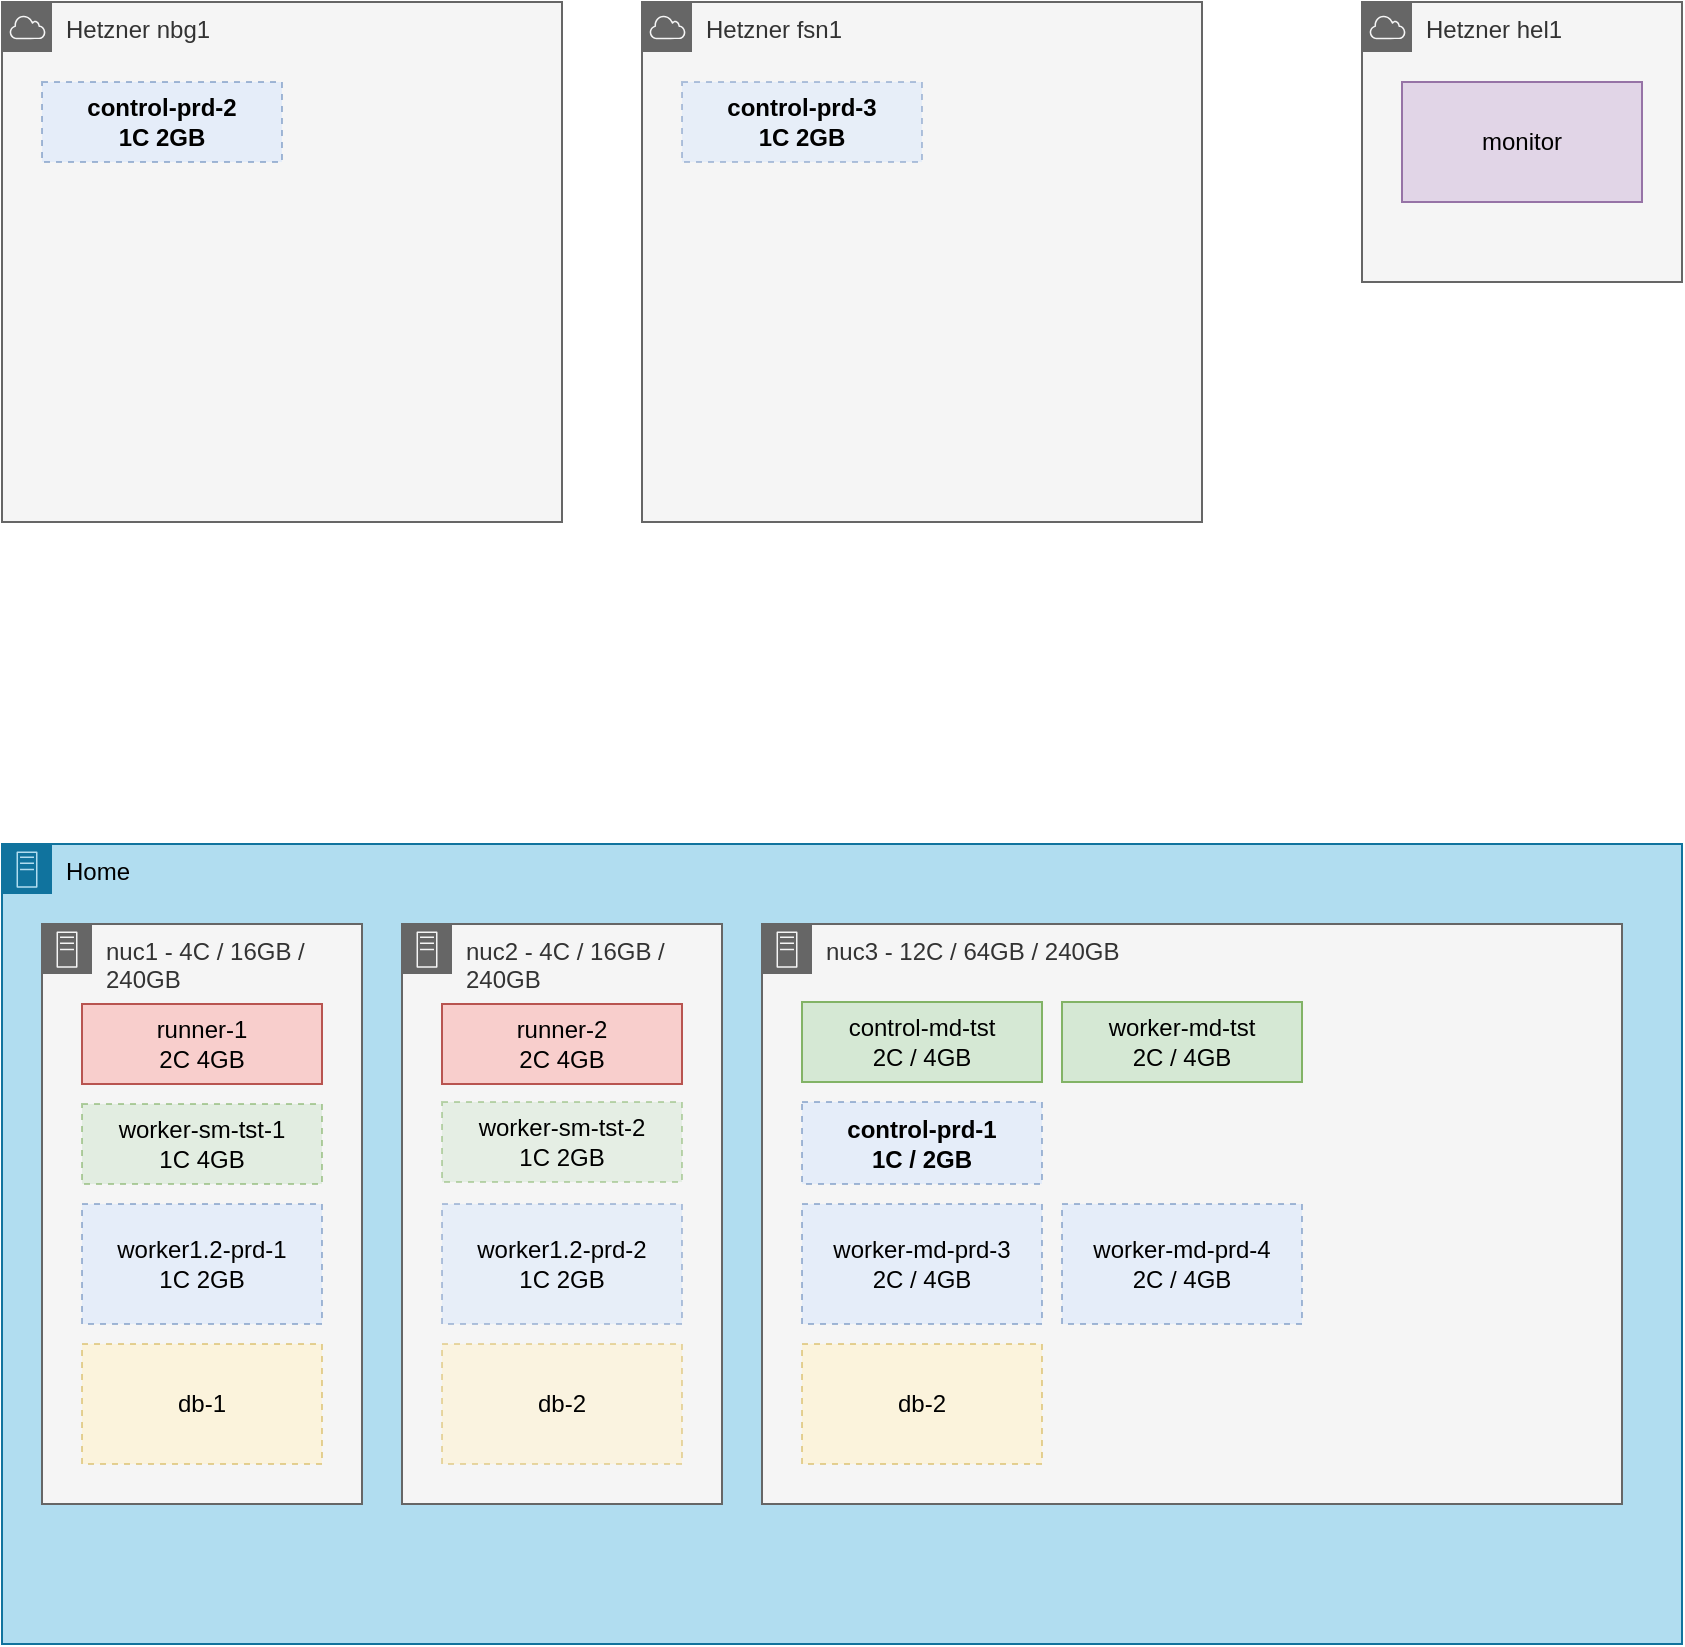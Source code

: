 <mxfile version="21.6.8" type="device">
  <diagram name="Machines" id="aeC86v-qmZ_kQHXDmNWI">
    <mxGraphModel dx="1728" dy="1395" grid="1" gridSize="10" guides="1" tooltips="1" connect="1" arrows="1" fold="1" page="0" pageScale="1" pageWidth="850" pageHeight="1100" math="0" shadow="0">
      <root>
        <mxCell id="0" />
        <mxCell id="1" parent="0" />
        <mxCell id="go5KvQTuqCnuExYSZ_wF-9" value="Home" style="sketch=0;outlineConnect=0;html=1;whiteSpace=wrap;fontSize=12;fontStyle=0;shape=mxgraph.aws4.group;grIcon=mxgraph.aws4.group_on_premise;verticalAlign=top;align=left;spacingLeft=30;dashed=0;container=1;recursiveResize=0;collapsible=0;fillStyle=auto;fillColor=#b1ddf0;strokeColor=#10739e;" parent="1" vertex="1">
          <mxGeometry y="321" width="840" height="400" as="geometry" />
        </mxCell>
        <mxCell id="go5KvQTuqCnuExYSZ_wF-11" value="nuc2 - 4C / 16GB / 240GB" style="points=[[0,0],[0.25,0],[0.5,0],[0.75,0],[1,0],[1,0.25],[1,0.5],[1,0.75],[1,1],[0.75,1],[0.5,1],[0.25,1],[0,1],[0,0.75],[0,0.5],[0,0.25]];outlineConnect=0;html=1;whiteSpace=wrap;fontSize=12;fontStyle=0;container=1;pointerEvents=0;collapsible=0;recursiveResize=0;shape=mxgraph.aws4.group;grIcon=mxgraph.aws4.group_on_premise;verticalAlign=top;align=left;spacingLeft=30;dashed=0;fillColor=#f5f5f5;fontColor=#333333;strokeColor=#666666;" parent="go5KvQTuqCnuExYSZ_wF-9" vertex="1">
          <mxGeometry x="200" y="40" width="160" height="290" as="geometry" />
        </mxCell>
        <mxCell id="05O7YxDWI-AsjeTJ3Xa6-5" value="db-2" style="rounded=0;whiteSpace=wrap;html=1;fillColor=#fff2cc;strokeColor=#d6b656;dashed=1;opacity=50;" parent="go5KvQTuqCnuExYSZ_wF-11" vertex="1">
          <mxGeometry x="20" y="210" width="120" height="60" as="geometry" />
        </mxCell>
        <mxCell id="05O7YxDWI-AsjeTJ3Xa6-3" value="&lt;div&gt;runner-2&lt;/div&gt;&lt;div&gt;2C 4GB&lt;br&gt;&lt;/div&gt;" style="rounded=0;whiteSpace=wrap;html=1;fillColor=#f8cecc;strokeColor=#b85450;" parent="go5KvQTuqCnuExYSZ_wF-11" vertex="1">
          <mxGeometry x="20" y="40" width="120" height="40" as="geometry" />
        </mxCell>
        <mxCell id="go5KvQTuqCnuExYSZ_wF-17" value="&lt;div&gt;worker-sm-tst-2&lt;/div&gt;1C 2GB" style="rounded=0;whiteSpace=wrap;html=1;fillColor=#d5e8d4;strokeColor=#82b366;dashed=1;opacity=50;" parent="go5KvQTuqCnuExYSZ_wF-11" vertex="1">
          <mxGeometry x="20" y="89" width="120" height="40" as="geometry" />
        </mxCell>
        <mxCell id="go5KvQTuqCnuExYSZ_wF-18" value="&lt;div&gt;worker1.2-prd-2&lt;/div&gt;&lt;div&gt;1C 2GB&lt;br&gt;&lt;/div&gt;" style="rounded=0;whiteSpace=wrap;html=1;fillColor=#dae8fc;strokeColor=#6c8ebf;dashed=1;opacity=50;" parent="go5KvQTuqCnuExYSZ_wF-11" vertex="1">
          <mxGeometry x="20" y="140" width="120" height="60" as="geometry" />
        </mxCell>
        <mxCell id="go5KvQTuqCnuExYSZ_wF-10" value="nuc1 - 4C / 16GB / 240GB" style="points=[[0,0],[0.25,0],[0.5,0],[0.75,0],[1,0],[1,0.25],[1,0.5],[1,0.75],[1,1],[0.75,1],[0.5,1],[0.25,1],[0,1],[0,0.75],[0,0.5],[0,0.25]];outlineConnect=0;html=1;whiteSpace=wrap;fontSize=12;fontStyle=0;container=1;pointerEvents=0;collapsible=0;recursiveResize=0;shape=mxgraph.aws4.group;grIcon=mxgraph.aws4.group_on_premise;strokeColor=#666666;fillColor=#f5f5f5;verticalAlign=top;align=left;spacingLeft=30;fontColor=#333333;dashed=0;" parent="go5KvQTuqCnuExYSZ_wF-9" vertex="1">
          <mxGeometry x="20" y="40" width="160" height="290" as="geometry" />
        </mxCell>
        <mxCell id="go5KvQTuqCnuExYSZ_wF-14" value="&lt;div&gt;runner-1&lt;/div&gt;&lt;div&gt;2C 4GB&lt;br&gt;&lt;/div&gt;" style="rounded=0;whiteSpace=wrap;html=1;fillColor=#f8cecc;strokeColor=#b85450;" parent="go5KvQTuqCnuExYSZ_wF-10" vertex="1">
          <mxGeometry x="20" y="40" width="120" height="40" as="geometry" />
        </mxCell>
        <mxCell id="go5KvQTuqCnuExYSZ_wF-13" value="&lt;div&gt;worker-sm-tst-1&lt;/div&gt;1C 4GB" style="rounded=0;whiteSpace=wrap;html=1;fillColor=#d5e8d4;strokeColor=#82b366;dashed=1;opacity=60;" parent="go5KvQTuqCnuExYSZ_wF-9" vertex="1">
          <mxGeometry x="40" y="130" width="120" height="40" as="geometry" />
        </mxCell>
        <mxCell id="go5KvQTuqCnuExYSZ_wF-15" value="&lt;div&gt;worker1.2-prd-1&lt;/div&gt;&lt;div&gt;1C 2GB&lt;br&gt;&lt;/div&gt;" style="rounded=0;whiteSpace=wrap;html=1;fillColor=#dae8fc;strokeColor=#6c8ebf;dashed=1;opacity=60;" parent="go5KvQTuqCnuExYSZ_wF-9" vertex="1">
          <mxGeometry x="40" y="180" width="120" height="60" as="geometry" />
        </mxCell>
        <mxCell id="05O7YxDWI-AsjeTJ3Xa6-4" value="db-1" style="rounded=0;whiteSpace=wrap;html=1;fillColor=#fff2cc;strokeColor=#d6b656;dashed=1;opacity=60;" parent="go5KvQTuqCnuExYSZ_wF-9" vertex="1">
          <mxGeometry x="40" y="250" width="120" height="60" as="geometry" />
        </mxCell>
        <mxCell id="05O7YxDWI-AsjeTJ3Xa6-11" value="nuc3 - 12C / 64GB / 240GB" style="points=[[0,0],[0.25,0],[0.5,0],[0.75,0],[1,0],[1,0.25],[1,0.5],[1,0.75],[1,1],[0.75,1],[0.5,1],[0.25,1],[0,1],[0,0.75],[0,0.5],[0,0.25]];outlineConnect=0;html=1;whiteSpace=wrap;fontSize=12;fontStyle=0;container=1;pointerEvents=0;collapsible=0;recursiveResize=0;shape=mxgraph.aws4.group;grIcon=mxgraph.aws4.group_on_premise;verticalAlign=top;align=left;spacingLeft=30;dashed=0;fillColor=#f5f5f5;fontColor=#333333;strokeColor=#666666;" parent="go5KvQTuqCnuExYSZ_wF-9" vertex="1">
          <mxGeometry x="380" y="40" width="430" height="290" as="geometry" />
        </mxCell>
        <mxCell id="05O7YxDWI-AsjeTJ3Xa6-12" value="db-2" style="rounded=0;whiteSpace=wrap;html=1;fillColor=#fff2cc;strokeColor=#d6b656;dashed=1;opacity=60;" parent="05O7YxDWI-AsjeTJ3Xa6-11" vertex="1">
          <mxGeometry x="20" y="210" width="120" height="60" as="geometry" />
        </mxCell>
        <mxCell id="05O7YxDWI-AsjeTJ3Xa6-15" value="&lt;div&gt;worker-md-prd-3&lt;/div&gt;&lt;div&gt;2C / 4GB&lt;br&gt;&lt;/div&gt;" style="rounded=0;whiteSpace=wrap;html=1;fillColor=#dae8fc;strokeColor=#6c8ebf;dashed=1;opacity=60;" parent="05O7YxDWI-AsjeTJ3Xa6-11" vertex="1">
          <mxGeometry x="20" y="140" width="120" height="60" as="geometry" />
        </mxCell>
        <mxCell id="05O7YxDWI-AsjeTJ3Xa6-25" value="control-prd-1&lt;br&gt;1C / 2GB" style="rounded=0;whiteSpace=wrap;html=1;fillColor=#dae8fc;strokeColor=#6c8ebf;fontStyle=1;dashed=1;opacity=60;" parent="05O7YxDWI-AsjeTJ3Xa6-11" vertex="1">
          <mxGeometry x="20" y="89" width="120" height="41" as="geometry" />
        </mxCell>
        <mxCell id="05O7YxDWI-AsjeTJ3Xa6-14" value="&lt;div&gt;worker-md-tst&lt;/div&gt;2C / 4GB" style="rounded=0;whiteSpace=wrap;html=1;fillColor=#d5e8d4;strokeColor=#82b366;" parent="go5KvQTuqCnuExYSZ_wF-9" vertex="1">
          <mxGeometry x="530" y="79" width="120" height="40" as="geometry" />
        </mxCell>
        <mxCell id="05O7YxDWI-AsjeTJ3Xa6-17" value="&lt;div&gt;control-md-tst&lt;/div&gt;2C / 4GB" style="rounded=0;whiteSpace=wrap;html=1;fillColor=#d5e8d4;strokeColor=#82b366;" parent="go5KvQTuqCnuExYSZ_wF-9" vertex="1">
          <mxGeometry x="400" y="79" width="120" height="40" as="geometry" />
        </mxCell>
        <mxCell id="05O7YxDWI-AsjeTJ3Xa6-19" value="&lt;div&gt;worker-md-prd-4&lt;/div&gt;&lt;div&gt;2C / 4GB&lt;br&gt;&lt;/div&gt;" style="rounded=0;whiteSpace=wrap;html=1;fillColor=#dae8fc;strokeColor=#6c8ebf;dashed=1;opacity=60;" parent="go5KvQTuqCnuExYSZ_wF-9" vertex="1">
          <mxGeometry x="530" y="180" width="120" height="60" as="geometry" />
        </mxCell>
        <mxCell id="05O7YxDWI-AsjeTJ3Xa6-6" value="Hetzner nbg1" style="points=[[0,0],[0.25,0],[0.5,0],[0.75,0],[1,0],[1,0.25],[1,0.5],[1,0.75],[1,1],[0.75,1],[0.5,1],[0.25,1],[0,1],[0,0.75],[0,0.5],[0,0.25]];outlineConnect=0;html=1;whiteSpace=wrap;fontSize=12;fontStyle=0;container=1;pointerEvents=0;collapsible=0;recursiveResize=0;shape=mxgraph.aws4.group;grIcon=mxgraph.aws4.group_aws_cloud;verticalAlign=top;align=left;spacingLeft=30;dashed=0;fillColor=#f5f5f5;strokeColor=#666666;fontColor=#333333;" parent="1" vertex="1">
          <mxGeometry y="-100" width="280" height="260" as="geometry" />
        </mxCell>
        <mxCell id="05O7YxDWI-AsjeTJ3Xa6-24" value="control-prd-2&lt;br&gt;1C 2GB" style="rounded=0;whiteSpace=wrap;html=1;fillColor=#dae8fc;strokeColor=#6c8ebf;fontStyle=1;dashed=1;opacity=60;" parent="05O7YxDWI-AsjeTJ3Xa6-6" vertex="1">
          <mxGeometry x="20" y="40" width="120" height="40" as="geometry" />
        </mxCell>
        <mxCell id="05O7YxDWI-AsjeTJ3Xa6-7" value="Hetzner hel1" style="points=[[0,0],[0.25,0],[0.5,0],[0.75,0],[1,0],[1,0.25],[1,0.5],[1,0.75],[1,1],[0.75,1],[0.5,1],[0.25,1],[0,1],[0,0.75],[0,0.5],[0,0.25]];outlineConnect=0;html=1;whiteSpace=wrap;fontSize=12;fontStyle=0;container=1;pointerEvents=0;collapsible=0;recursiveResize=0;shape=mxgraph.aws4.group;grIcon=mxgraph.aws4.group_aws_cloud;verticalAlign=top;align=left;spacingLeft=30;dashed=0;fillColor=#f5f5f5;fontColor=#333333;strokeColor=#666666;" parent="1" vertex="1">
          <mxGeometry x="680" y="-100" width="160" height="140" as="geometry" />
        </mxCell>
        <mxCell id="05O7YxDWI-AsjeTJ3Xa6-20" value="monitor" style="rounded=0;whiteSpace=wrap;html=1;fillColor=#e1d5e7;strokeColor=#9673a6;" parent="05O7YxDWI-AsjeTJ3Xa6-7" vertex="1">
          <mxGeometry x="20" y="40" width="120" height="60" as="geometry" />
        </mxCell>
        <mxCell id="05O7YxDWI-AsjeTJ3Xa6-22" value="Hetzner fsn1" style="points=[[0,0],[0.25,0],[0.5,0],[0.75,0],[1,0],[1,0.25],[1,0.5],[1,0.75],[1,1],[0.75,1],[0.5,1],[0.25,1],[0,1],[0,0.75],[0,0.5],[0,0.25]];outlineConnect=0;html=1;whiteSpace=wrap;fontSize=12;fontStyle=0;container=1;pointerEvents=0;collapsible=0;recursiveResize=0;shape=mxgraph.aws4.group;grIcon=mxgraph.aws4.group_aws_cloud;verticalAlign=top;align=left;spacingLeft=30;dashed=0;fillColor=#f5f5f5;strokeColor=#666666;fontColor=#333333;" parent="1" vertex="1">
          <mxGeometry x="320" y="-100" width="280" height="260" as="geometry" />
        </mxCell>
        <mxCell id="05O7YxDWI-AsjeTJ3Xa6-23" value="control-prd-3&lt;br&gt;1C 2GB" style="rounded=0;whiteSpace=wrap;html=1;fillColor=#dae8fc;strokeColor=#6c8ebf;fontStyle=1;dashed=1;opacity=50;" parent="05O7YxDWI-AsjeTJ3Xa6-22" vertex="1">
          <mxGeometry x="20" y="40" width="120" height="40" as="geometry" />
        </mxCell>
      </root>
    </mxGraphModel>
  </diagram>
</mxfile>
